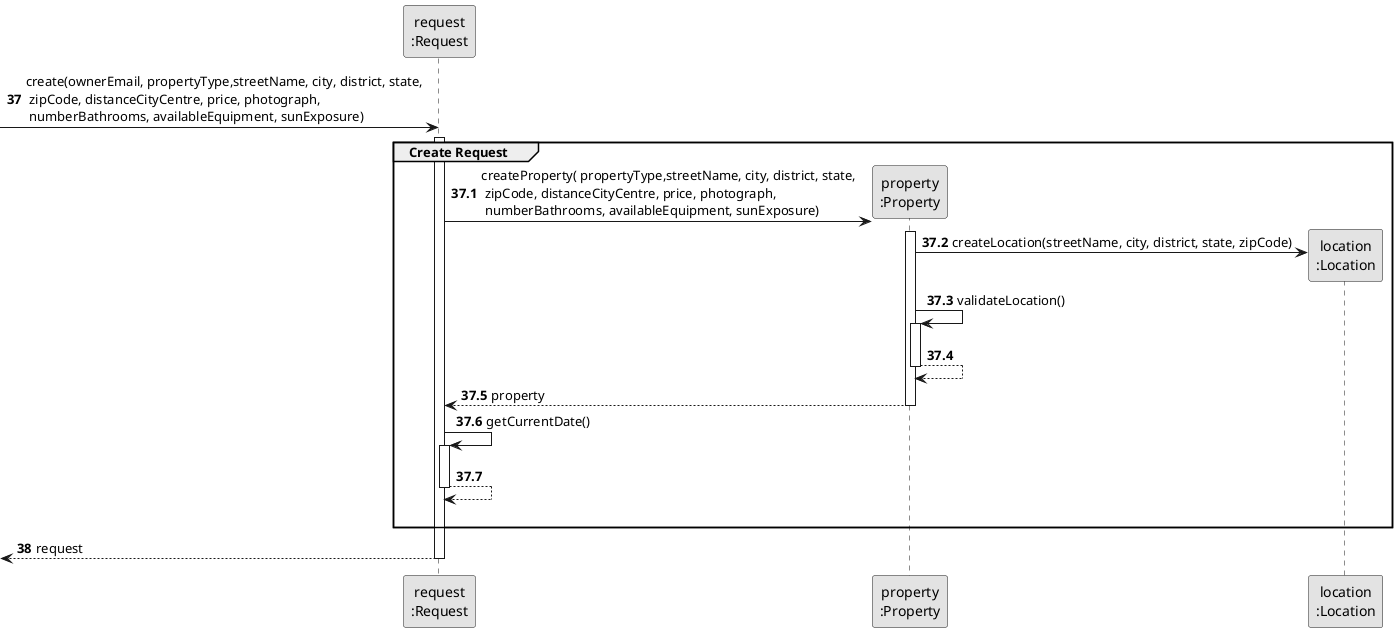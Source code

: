 @startuml
skinparam monochrome true
skinparam packageStyle rectangle
skinparam shadowing false

participant "request\n:Request" as REQUEST
participant "property\n:Property" as PROPERTY
participant "location\n:Location" as LOCATION


autonumber 37
        -> REQUEST** : create(ownerEmail, propertyType,streetName, city, district, state,\n zipCode, distanceCityCentre, price, photograph,\n numberBathrooms, availableEquipment, sunExposure)
        activate REQUEST

autonumber 37.1

    group Create Request


        REQUEST -> PROPERTY** : createProperty( propertyType,streetName, city, district, state,\n zipCode, distanceCityCentre, price, photograph,\n numberBathrooms, availableEquipment, sunExposure)
        activate PROPERTY

        PROPERTY -> LOCATION** : createLocation(streetName, city, district, state, zipCode)
        PROPERTY -> PROPERTY : validateLocation()
        activate PROPERTY
        PROPERTY --> PROPERTY :
        deactivate PROPERTY

        PROPERTY --> REQUEST : property
        deactivate PROPERTY

        REQUEST -> REQUEST : getCurrentDate()
        activate REQUEST

        REQUEST --> REQUEST :
        deactivate REQUEST
        |||

    end
autonumber 38
        <-- REQUEST : request
        deactivate REQUEST


@enduml